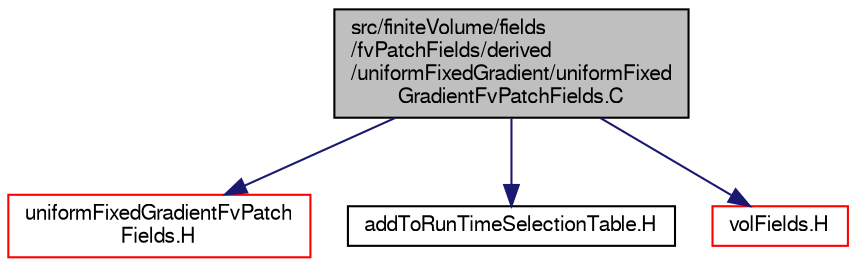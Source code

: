 digraph "src/finiteVolume/fields/fvPatchFields/derived/uniformFixedGradient/uniformFixedGradientFvPatchFields.C"
{
  bgcolor="transparent";
  edge [fontname="FreeSans",fontsize="10",labelfontname="FreeSans",labelfontsize="10"];
  node [fontname="FreeSans",fontsize="10",shape=record];
  Node0 [label="src/finiteVolume/fields\l/fvPatchFields/derived\l/uniformFixedGradient/uniformFixed\lGradientFvPatchFields.C",height=0.2,width=0.4,color="black", fillcolor="grey75", style="filled", fontcolor="black"];
  Node0 -> Node1 [color="midnightblue",fontsize="10",style="solid",fontname="FreeSans"];
  Node1 [label="uniformFixedGradientFvPatch\lFields.H",height=0.2,width=0.4,color="red",URL="$a02348.html"];
  Node0 -> Node202 [color="midnightblue",fontsize="10",style="solid",fontname="FreeSans"];
  Node202 [label="addToRunTimeSelectionTable.H",height=0.2,width=0.4,color="black",URL="$a09263.html",tooltip="Macros for easy insertion into run-time selection tables. "];
  Node0 -> Node203 [color="midnightblue",fontsize="10",style="solid",fontname="FreeSans"];
  Node203 [label="volFields.H",height=0.2,width=0.4,color="red",URL="$a02750.html"];
}
